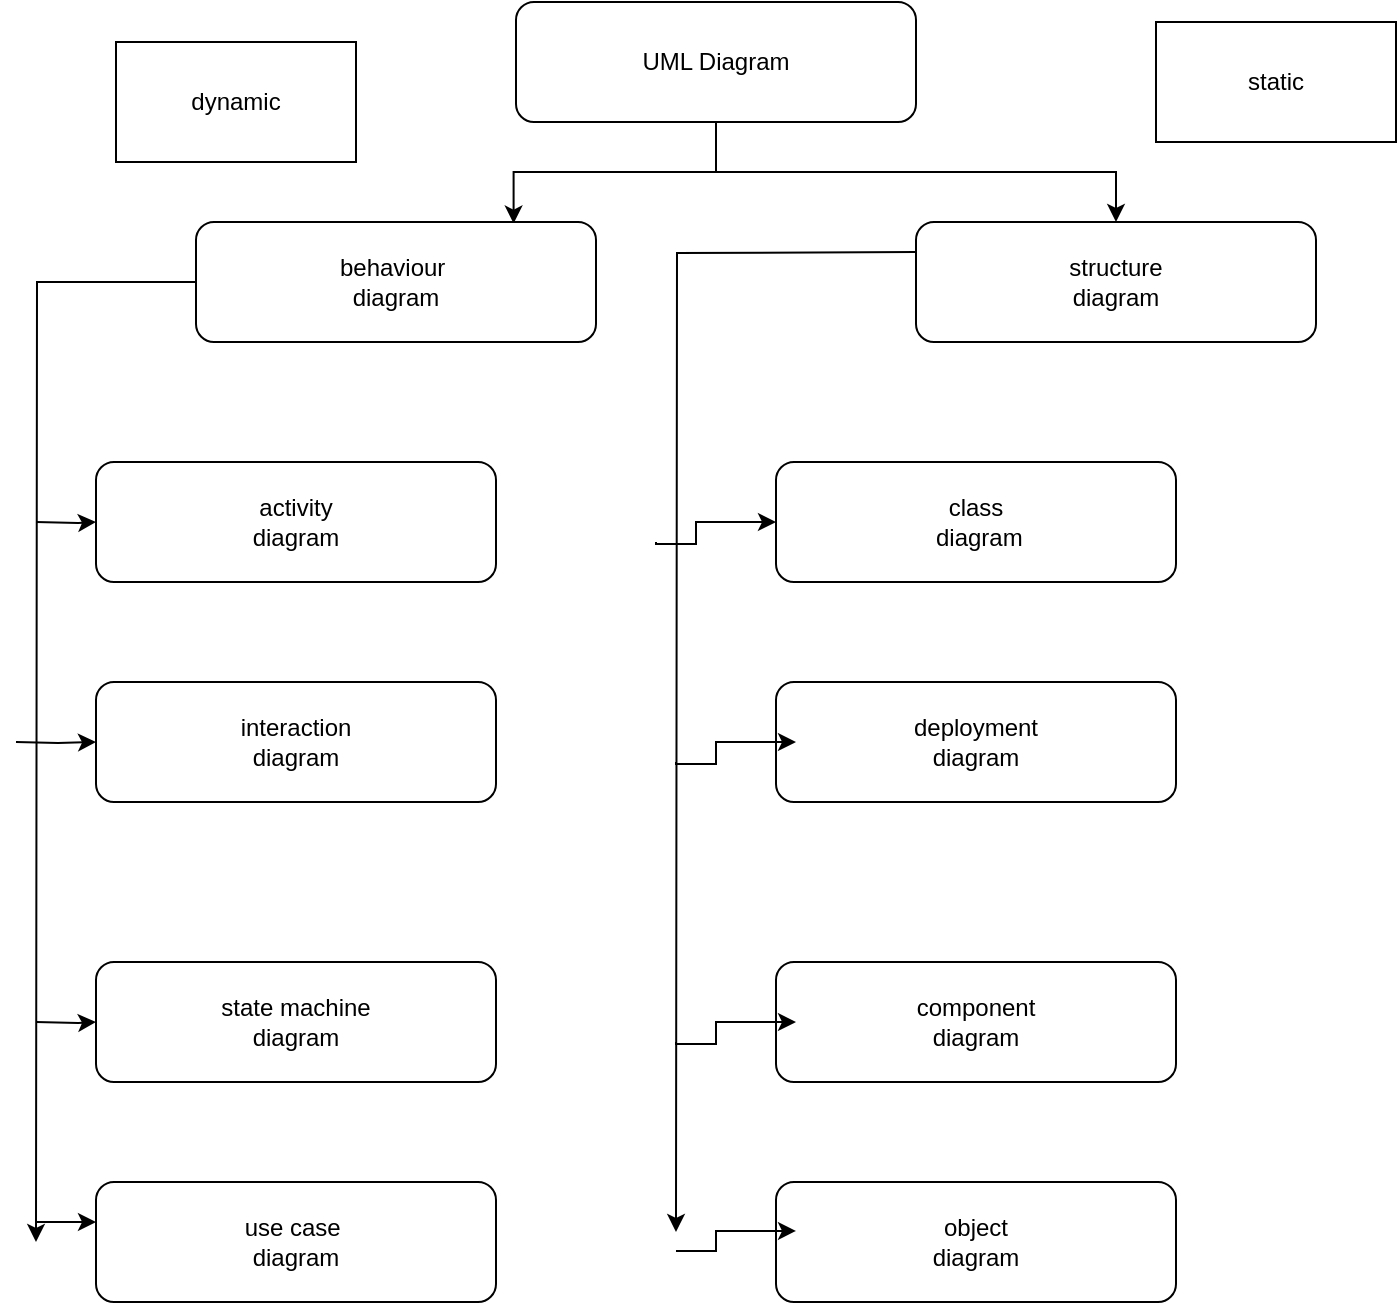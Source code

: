 <mxfile version="28.0.6">
  <diagram name="Page-1" id="n1Xrt9_CvQl7ug9P44W1">
    <mxGraphModel grid="1" page="1" gridSize="10" guides="1" tooltips="1" connect="1" arrows="1" fold="1" pageScale="1" pageWidth="850" pageHeight="1100" math="0" shadow="0">
      <root>
        <mxCell id="0" />
        <mxCell id="1" parent="0" />
        <mxCell id="AKR2xT_lIjb-fL8-lYG4-14" value="" style="edgeStyle=orthogonalEdgeStyle;rounded=0;orthogonalLoop=1;jettySize=auto;html=1;entryX=0.794;entryY=0.013;entryDx=0;entryDy=0;entryPerimeter=0;exitX=0.5;exitY=1;exitDx=0;exitDy=0;" edge="1" parent="1" source="AKR2xT_lIjb-fL8-lYG4-1" target="AKR2xT_lIjb-fL8-lYG4-3">
          <mxGeometry relative="1" as="geometry">
            <mxPoint x="400" y="160" as="targetPoint" />
            <Array as="points">
              <mxPoint x="400" y="145" />
              <mxPoint x="299" y="145" />
            </Array>
          </mxGeometry>
        </mxCell>
        <mxCell id="AKR2xT_lIjb-fL8-lYG4-19" style="edgeStyle=orthogonalEdgeStyle;rounded=0;orthogonalLoop=1;jettySize=auto;html=1;entryX=0.5;entryY=0;entryDx=0;entryDy=0;" edge="1" parent="1" source="AKR2xT_lIjb-fL8-lYG4-1" target="AKR2xT_lIjb-fL8-lYG4-4">
          <mxGeometry relative="1" as="geometry" />
        </mxCell>
        <mxCell id="AKR2xT_lIjb-fL8-lYG4-1" value="UML Diagram" style="rounded=1;whiteSpace=wrap;html=1;" vertex="1" parent="1">
          <mxGeometry x="300" y="60" width="200" height="60" as="geometry" />
        </mxCell>
        <mxCell id="AKR2xT_lIjb-fL8-lYG4-20" style="edgeStyle=orthogonalEdgeStyle;rounded=0;orthogonalLoop=1;jettySize=auto;html=1;" edge="1" parent="1" source="AKR2xT_lIjb-fL8-lYG4-3">
          <mxGeometry relative="1" as="geometry">
            <mxPoint x="60" y="680" as="targetPoint" />
          </mxGeometry>
        </mxCell>
        <mxCell id="AKR2xT_lIjb-fL8-lYG4-3" value="behaviour&amp;nbsp;&lt;div&gt;diagram&lt;/div&gt;" style="rounded=1;whiteSpace=wrap;html=1;" vertex="1" parent="1">
          <mxGeometry x="140" y="170" width="200" height="60" as="geometry" />
        </mxCell>
        <mxCell id="AKR2xT_lIjb-fL8-lYG4-26" style="edgeStyle=orthogonalEdgeStyle;rounded=0;orthogonalLoop=1;jettySize=auto;html=1;" edge="1" parent="1">
          <mxGeometry relative="1" as="geometry">
            <mxPoint x="380" y="675" as="targetPoint" />
            <mxPoint x="500" y="185" as="sourcePoint" />
          </mxGeometry>
        </mxCell>
        <mxCell id="AKR2xT_lIjb-fL8-lYG4-4" value="structure&lt;div&gt;diagram&lt;/div&gt;" style="rounded=1;whiteSpace=wrap;html=1;" vertex="1" parent="1">
          <mxGeometry x="500" y="170" width="200" height="60" as="geometry" />
        </mxCell>
        <mxCell id="AKR2xT_lIjb-fL8-lYG4-21" style="edgeStyle=orthogonalEdgeStyle;rounded=0;orthogonalLoop=1;jettySize=auto;html=1;" edge="1" parent="1" target="AKR2xT_lIjb-fL8-lYG4-5">
          <mxGeometry relative="1" as="geometry">
            <mxPoint x="60" y="320" as="sourcePoint" />
          </mxGeometry>
        </mxCell>
        <mxCell id="AKR2xT_lIjb-fL8-lYG4-5" value="activity&lt;div&gt;diagram&lt;/div&gt;" style="rounded=1;whiteSpace=wrap;html=1;" vertex="1" parent="1">
          <mxGeometry x="90" y="290" width="200" height="60" as="geometry" />
        </mxCell>
        <mxCell id="AKR2xT_lIjb-fL8-lYG4-6" value="class&lt;div&gt;&amp;nbsp;diagram&lt;/div&gt;" style="rounded=1;whiteSpace=wrap;html=1;" vertex="1" parent="1">
          <mxGeometry x="430" y="290" width="200" height="60" as="geometry" />
        </mxCell>
        <mxCell id="AKR2xT_lIjb-fL8-lYG4-22" style="edgeStyle=orthogonalEdgeStyle;rounded=0;orthogonalLoop=1;jettySize=auto;html=1;" edge="1" parent="1" target="AKR2xT_lIjb-fL8-lYG4-7">
          <mxGeometry relative="1" as="geometry">
            <mxPoint x="50" y="430" as="sourcePoint" />
          </mxGeometry>
        </mxCell>
        <mxCell id="AKR2xT_lIjb-fL8-lYG4-7" value="interaction&lt;div&gt;diagram&lt;/div&gt;" style="rounded=1;whiteSpace=wrap;html=1;" vertex="1" parent="1">
          <mxGeometry x="90" y="400" width="200" height="60" as="geometry" />
        </mxCell>
        <mxCell id="AKR2xT_lIjb-fL8-lYG4-8" value="deployment&lt;div&gt;diagram&lt;/div&gt;" style="rounded=1;whiteSpace=wrap;html=1;" vertex="1" parent="1">
          <mxGeometry x="430" y="400" width="200" height="60" as="geometry" />
        </mxCell>
        <mxCell id="AKR2xT_lIjb-fL8-lYG4-9" value="state machine&lt;div&gt;diagram&lt;/div&gt;" style="rounded=1;whiteSpace=wrap;html=1;" vertex="1" parent="1">
          <mxGeometry x="90" y="540" width="200" height="60" as="geometry" />
        </mxCell>
        <mxCell id="AKR2xT_lIjb-fL8-lYG4-10" value="component&lt;div&gt;diagram&lt;/div&gt;" style="rounded=1;whiteSpace=wrap;html=1;" vertex="1" parent="1">
          <mxGeometry x="430" y="540" width="200" height="60" as="geometry" />
        </mxCell>
        <mxCell id="AKR2xT_lIjb-fL8-lYG4-11" value="use case&amp;nbsp;&lt;div&gt;diagram&lt;/div&gt;" style="rounded=1;whiteSpace=wrap;html=1;" vertex="1" parent="1">
          <mxGeometry x="90" y="650" width="200" height="60" as="geometry" />
        </mxCell>
        <mxCell id="AKR2xT_lIjb-fL8-lYG4-12" value="object&lt;div&gt;diagram&lt;/div&gt;" style="rounded=1;whiteSpace=wrap;html=1;" vertex="1" parent="1">
          <mxGeometry x="430" y="650" width="200" height="60" as="geometry" />
        </mxCell>
        <mxCell id="AKR2xT_lIjb-fL8-lYG4-23" style="edgeStyle=orthogonalEdgeStyle;rounded=0;orthogonalLoop=1;jettySize=auto;html=1;" edge="1" parent="1" target="AKR2xT_lIjb-fL8-lYG4-9">
          <mxGeometry relative="1" as="geometry">
            <mxPoint x="60" y="570" as="sourcePoint" />
          </mxGeometry>
        </mxCell>
        <mxCell id="AKR2xT_lIjb-fL8-lYG4-25" style="edgeStyle=orthogonalEdgeStyle;rounded=0;orthogonalLoop=1;jettySize=auto;html=1;" edge="1" parent="1">
          <mxGeometry relative="1" as="geometry">
            <mxPoint x="90" y="670" as="targetPoint" />
            <mxPoint x="60" y="670" as="sourcePoint" />
          </mxGeometry>
        </mxCell>
        <mxCell id="AKR2xT_lIjb-fL8-lYG4-27" style="edgeStyle=orthogonalEdgeStyle;rounded=0;orthogonalLoop=1;jettySize=auto;html=1;entryX=0;entryY=0.5;entryDx=0;entryDy=0;" edge="1" parent="1" target="AKR2xT_lIjb-fL8-lYG4-6">
          <mxGeometry relative="1" as="geometry">
            <mxPoint x="400" y="330" as="targetPoint" />
            <mxPoint x="370" y="330" as="sourcePoint" />
            <Array as="points">
              <mxPoint x="390" y="331" />
              <mxPoint x="390" y="320" />
            </Array>
          </mxGeometry>
        </mxCell>
        <mxCell id="AKR2xT_lIjb-fL8-lYG4-28" style="edgeStyle=orthogonalEdgeStyle;rounded=0;orthogonalLoop=1;jettySize=auto;html=1;entryX=0;entryY=0.5;entryDx=0;entryDy=0;" edge="1" parent="1">
          <mxGeometry relative="1" as="geometry">
            <mxPoint x="440" y="430" as="targetPoint" />
            <mxPoint x="380" y="440" as="sourcePoint" />
            <Array as="points">
              <mxPoint x="400" y="441" />
              <mxPoint x="400" y="430" />
            </Array>
          </mxGeometry>
        </mxCell>
        <mxCell id="AKR2xT_lIjb-fL8-lYG4-29" style="edgeStyle=orthogonalEdgeStyle;rounded=0;orthogonalLoop=1;jettySize=auto;html=1;entryX=0;entryY=0.5;entryDx=0;entryDy=0;" edge="1" parent="1">
          <mxGeometry relative="1" as="geometry">
            <mxPoint x="440" y="570" as="targetPoint" />
            <mxPoint x="380" y="580" as="sourcePoint" />
            <Array as="points">
              <mxPoint x="400" y="581" />
              <mxPoint x="400" y="570" />
            </Array>
          </mxGeometry>
        </mxCell>
        <mxCell id="AKR2xT_lIjb-fL8-lYG4-30" style="edgeStyle=orthogonalEdgeStyle;rounded=0;orthogonalLoop=1;jettySize=auto;html=1;entryX=0;entryY=0.5;entryDx=0;entryDy=0;" edge="1" parent="1">
          <mxGeometry relative="1" as="geometry">
            <mxPoint x="440" y="674.47" as="targetPoint" />
            <mxPoint x="380" y="684.47" as="sourcePoint" />
            <Array as="points">
              <mxPoint x="400" y="685.47" />
              <mxPoint x="400" y="674.47" />
            </Array>
          </mxGeometry>
        </mxCell>
        <mxCell id="AKR2xT_lIjb-fL8-lYG4-31" value="dynamic" style="whiteSpace=wrap;html=1;" vertex="1" parent="1">
          <mxGeometry x="100" y="80" width="120" height="60" as="geometry" />
        </mxCell>
        <mxCell id="AKR2xT_lIjb-fL8-lYG4-34" value="static" style="whiteSpace=wrap;html=1;" vertex="1" parent="1">
          <mxGeometry x="620" y="70" width="120" height="60" as="geometry" />
        </mxCell>
      </root>
    </mxGraphModel>
  </diagram>
</mxfile>
